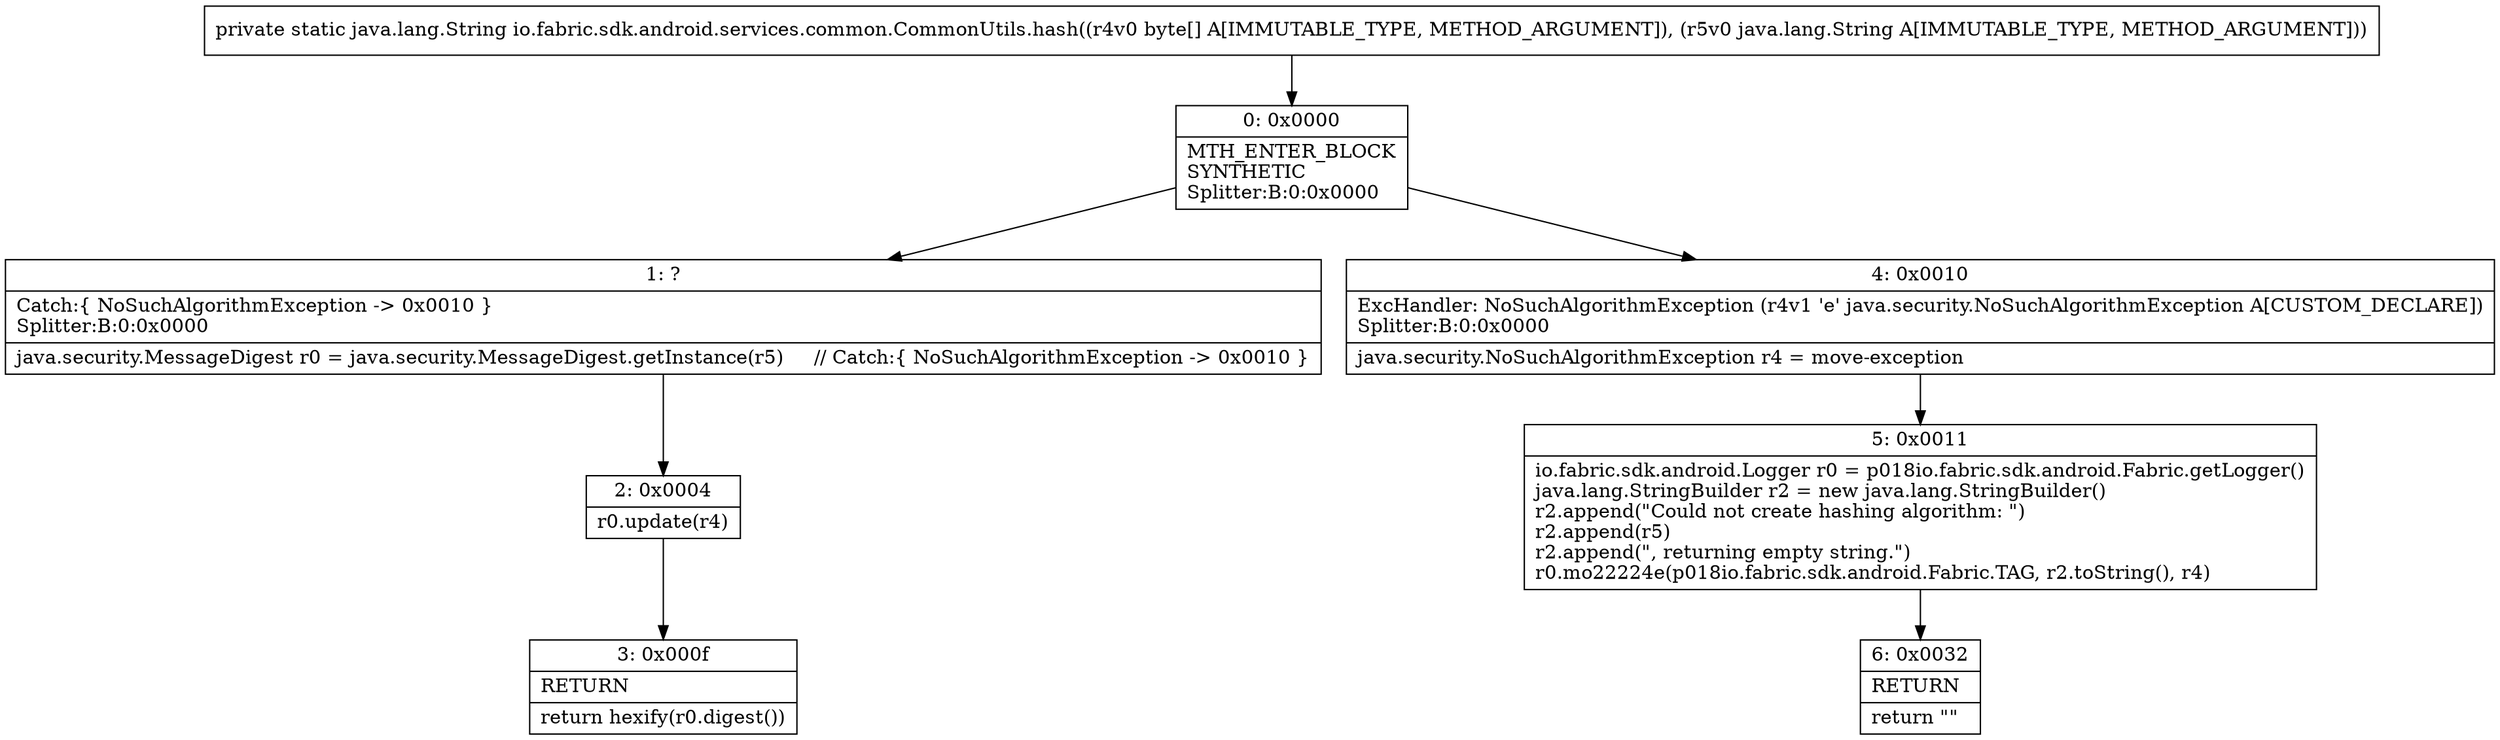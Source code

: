 digraph "CFG forio.fabric.sdk.android.services.common.CommonUtils.hash([BLjava\/lang\/String;)Ljava\/lang\/String;" {
Node_0 [shape=record,label="{0\:\ 0x0000|MTH_ENTER_BLOCK\lSYNTHETIC\lSplitter:B:0:0x0000\l}"];
Node_1 [shape=record,label="{1\:\ ?|Catch:\{ NoSuchAlgorithmException \-\> 0x0010 \}\lSplitter:B:0:0x0000\l|java.security.MessageDigest r0 = java.security.MessageDigest.getInstance(r5)     \/\/ Catch:\{ NoSuchAlgorithmException \-\> 0x0010 \}\l}"];
Node_2 [shape=record,label="{2\:\ 0x0004|r0.update(r4)\l}"];
Node_3 [shape=record,label="{3\:\ 0x000f|RETURN\l|return hexify(r0.digest())\l}"];
Node_4 [shape=record,label="{4\:\ 0x0010|ExcHandler: NoSuchAlgorithmException (r4v1 'e' java.security.NoSuchAlgorithmException A[CUSTOM_DECLARE])\lSplitter:B:0:0x0000\l|java.security.NoSuchAlgorithmException r4 = move\-exception\l}"];
Node_5 [shape=record,label="{5\:\ 0x0011|io.fabric.sdk.android.Logger r0 = p018io.fabric.sdk.android.Fabric.getLogger()\ljava.lang.StringBuilder r2 = new java.lang.StringBuilder()\lr2.append(\"Could not create hashing algorithm: \")\lr2.append(r5)\lr2.append(\", returning empty string.\")\lr0.mo22224e(p018io.fabric.sdk.android.Fabric.TAG, r2.toString(), r4)\l}"];
Node_6 [shape=record,label="{6\:\ 0x0032|RETURN\l|return \"\"\l}"];
MethodNode[shape=record,label="{private static java.lang.String io.fabric.sdk.android.services.common.CommonUtils.hash((r4v0 byte[] A[IMMUTABLE_TYPE, METHOD_ARGUMENT]), (r5v0 java.lang.String A[IMMUTABLE_TYPE, METHOD_ARGUMENT])) }"];
MethodNode -> Node_0;
Node_0 -> Node_1;
Node_0 -> Node_4;
Node_1 -> Node_2;
Node_2 -> Node_3;
Node_4 -> Node_5;
Node_5 -> Node_6;
}

